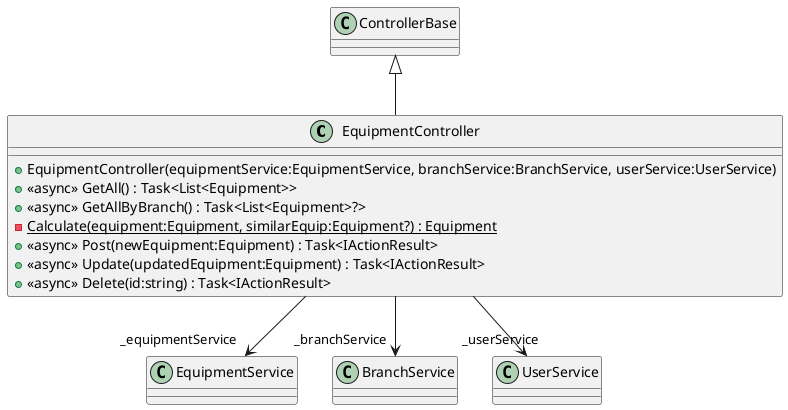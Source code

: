 @startuml
class EquipmentController {
    + EquipmentController(equipmentService:EquipmentService, branchService:BranchService, userService:UserService)
    + <<async>> GetAll() : Task<List<Equipment>>
    + <<async>> GetAllByBranch() : Task<List<Equipment>?>
    - {static} Calculate(equipment:Equipment, similarEquip:Equipment?) : Equipment
    + <<async>> Post(newEquipment:Equipment) : Task<IActionResult>
    + <<async>> Update(updatedEquipment:Equipment) : Task<IActionResult>
    + <<async>> Delete(id:string) : Task<IActionResult>
}
ControllerBase <|-- EquipmentController
EquipmentController --> "_equipmentService" EquipmentService
EquipmentController --> "_branchService" BranchService
EquipmentController --> "_userService" UserService
@enduml
